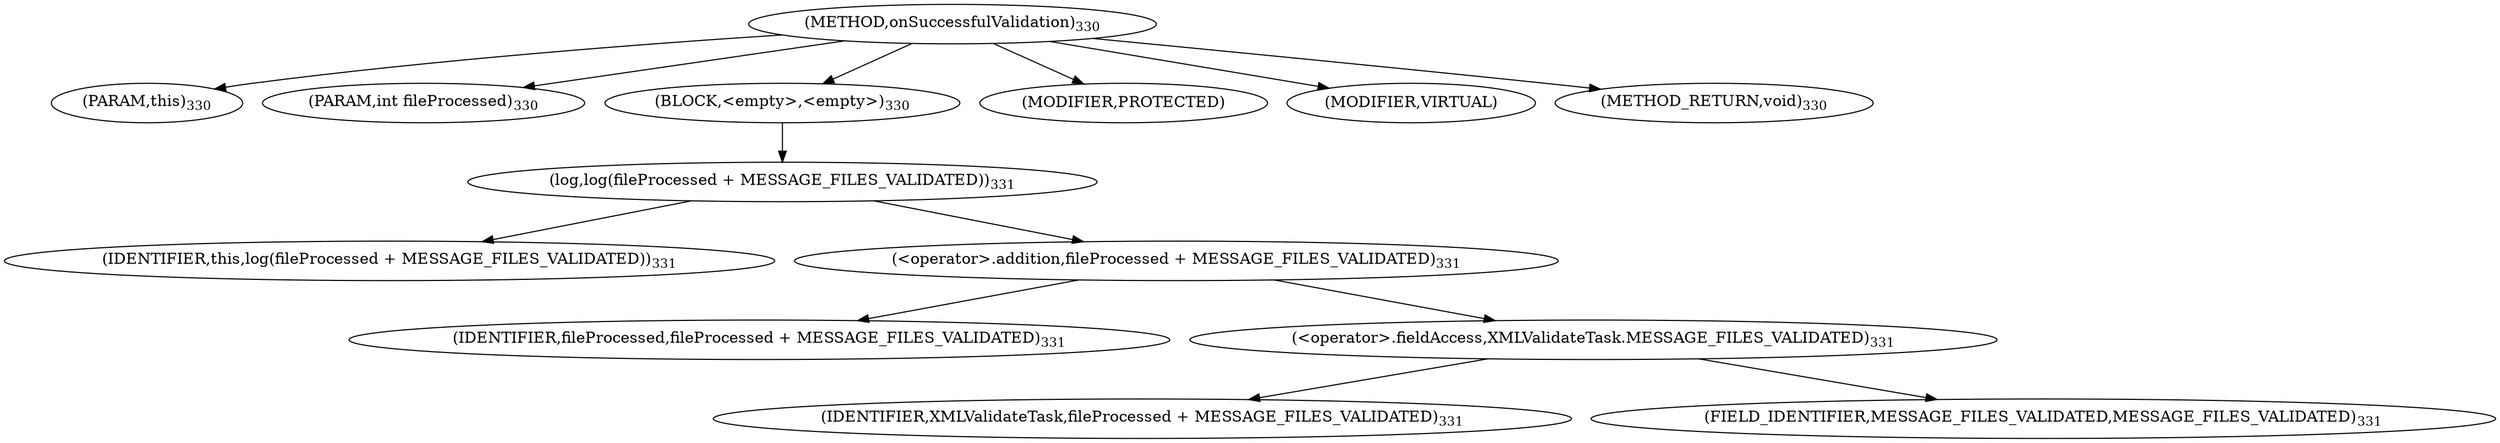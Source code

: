 digraph "onSuccessfulValidation" {  
"580" [label = <(METHOD,onSuccessfulValidation)<SUB>330</SUB>> ]
"34" [label = <(PARAM,this)<SUB>330</SUB>> ]
"581" [label = <(PARAM,int fileProcessed)<SUB>330</SUB>> ]
"582" [label = <(BLOCK,&lt;empty&gt;,&lt;empty&gt;)<SUB>330</SUB>> ]
"583" [label = <(log,log(fileProcessed + MESSAGE_FILES_VALIDATED))<SUB>331</SUB>> ]
"33" [label = <(IDENTIFIER,this,log(fileProcessed + MESSAGE_FILES_VALIDATED))<SUB>331</SUB>> ]
"584" [label = <(&lt;operator&gt;.addition,fileProcessed + MESSAGE_FILES_VALIDATED)<SUB>331</SUB>> ]
"585" [label = <(IDENTIFIER,fileProcessed,fileProcessed + MESSAGE_FILES_VALIDATED)<SUB>331</SUB>> ]
"586" [label = <(&lt;operator&gt;.fieldAccess,XMLValidateTask.MESSAGE_FILES_VALIDATED)<SUB>331</SUB>> ]
"587" [label = <(IDENTIFIER,XMLValidateTask,fileProcessed + MESSAGE_FILES_VALIDATED)<SUB>331</SUB>> ]
"588" [label = <(FIELD_IDENTIFIER,MESSAGE_FILES_VALIDATED,MESSAGE_FILES_VALIDATED)<SUB>331</SUB>> ]
"589" [label = <(MODIFIER,PROTECTED)> ]
"590" [label = <(MODIFIER,VIRTUAL)> ]
"591" [label = <(METHOD_RETURN,void)<SUB>330</SUB>> ]
  "580" -> "34" 
  "580" -> "581" 
  "580" -> "582" 
  "580" -> "589" 
  "580" -> "590" 
  "580" -> "591" 
  "582" -> "583" 
  "583" -> "33" 
  "583" -> "584" 
  "584" -> "585" 
  "584" -> "586" 
  "586" -> "587" 
  "586" -> "588" 
}
